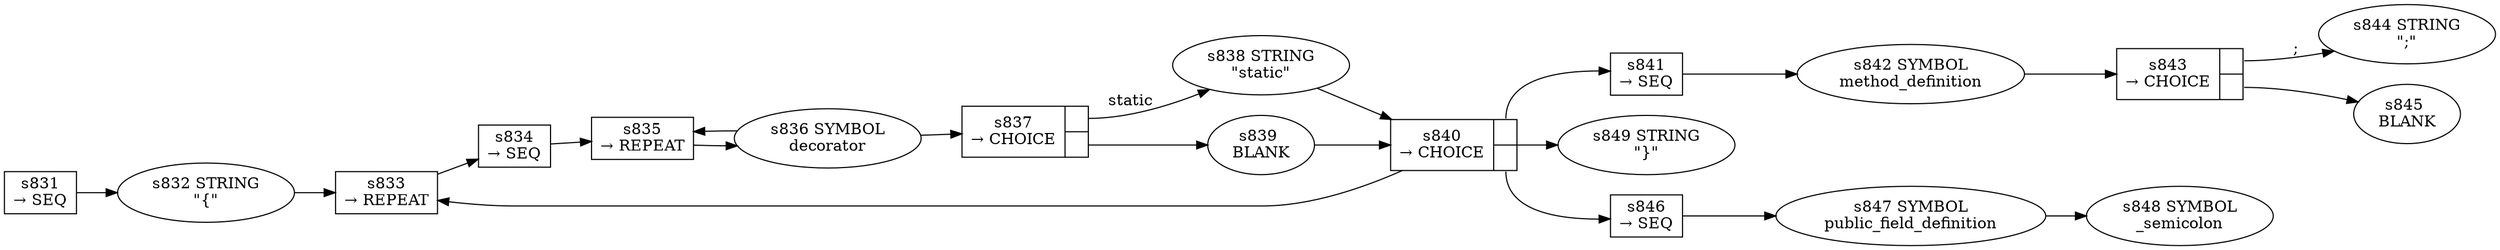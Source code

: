 
  digraph class_body {
  
    rankdir=LR;
  
    s831 [label="s831\n&rarr; SEQ", shape=record, fixedsize=false, peripheries=1];
  s832 [label="s832 STRING\n\"{\""];
  s831 -> s832 [];
  s833 [label="s833\n&rarr; REPEAT", shape=record, fixedsize=false, peripheries=1];
  s834 [label="s834\n&rarr; SEQ", shape=record, fixedsize=false, peripheries=1];
  s835 [label="s835\n&rarr; REPEAT", shape=record, fixedsize=false, peripheries=1];
  s836 [label="s836 SYMBOL\ndecorator" href="javascript-grammar.json.decorator.dot.svg"];
  s835 -> s836 [];
  s836 -> s835 [];
  s834 -> s835 [];
  s837 [label="{s837\n&rarr; CHOICE|{<p0>|<p1>}}", shape=record, fixedsize=false, peripheries=1];
  s838 [label="s838 STRING\n\"static\""];
  s837:p0 -> s838 [label="static"];
  s839 [label="s839 \nBLANK"];
  s837:p1 -> s839 [label=""];
  s836 -> s837 [];
  s840 [label="{s840\n&rarr; CHOICE|{<p0>|<p1>}}", shape=record, fixedsize=false, peripheries=1];
  s841 [label="s841\n&rarr; SEQ", shape=record, fixedsize=false, peripheries=1];
  s842 [label="s842 SYMBOL\nmethod_definition" href="javascript-grammar.json.method_definition.dot.svg"];
  s841 -> s842 [];
  s843 [label="{s843\n&rarr; CHOICE|{<p0>|<p1>}}", shape=record, fixedsize=false, peripheries=1];
  s844 [label="s844 STRING\n\";\""];
  s843:p0 -> s844 [label=";"];
  s845 [label="s845 \nBLANK"];
  s843:p1 -> s845 [label=""];
  s842 -> s843 [];
  s840:p0 -> s841 [label=""];
  s846 [label="s846\n&rarr; SEQ", shape=record, fixedsize=false, peripheries=1];
  s847 [label="s847 SYMBOL\npublic_field_definition" href="javascript-grammar.json.public_field_definition.dot.svg"];
  s846 -> s847 [];
  s848 [label="s848 SYMBOL\n_semicolon" href="javascript-grammar.json._semicolon.dot.svg"];
  s847 -> s848 [];
  s840:p1 -> s846 [label=""];
  s838 -> s840 [];
  s839 -> s840 [];
  s833 -> s834 [];
  s840 -> s833 [];
  s832 -> s833 [];
  s849 [label="s849 STRING\n\"}\""];
  s840 -> s849 [];
  
  }
  